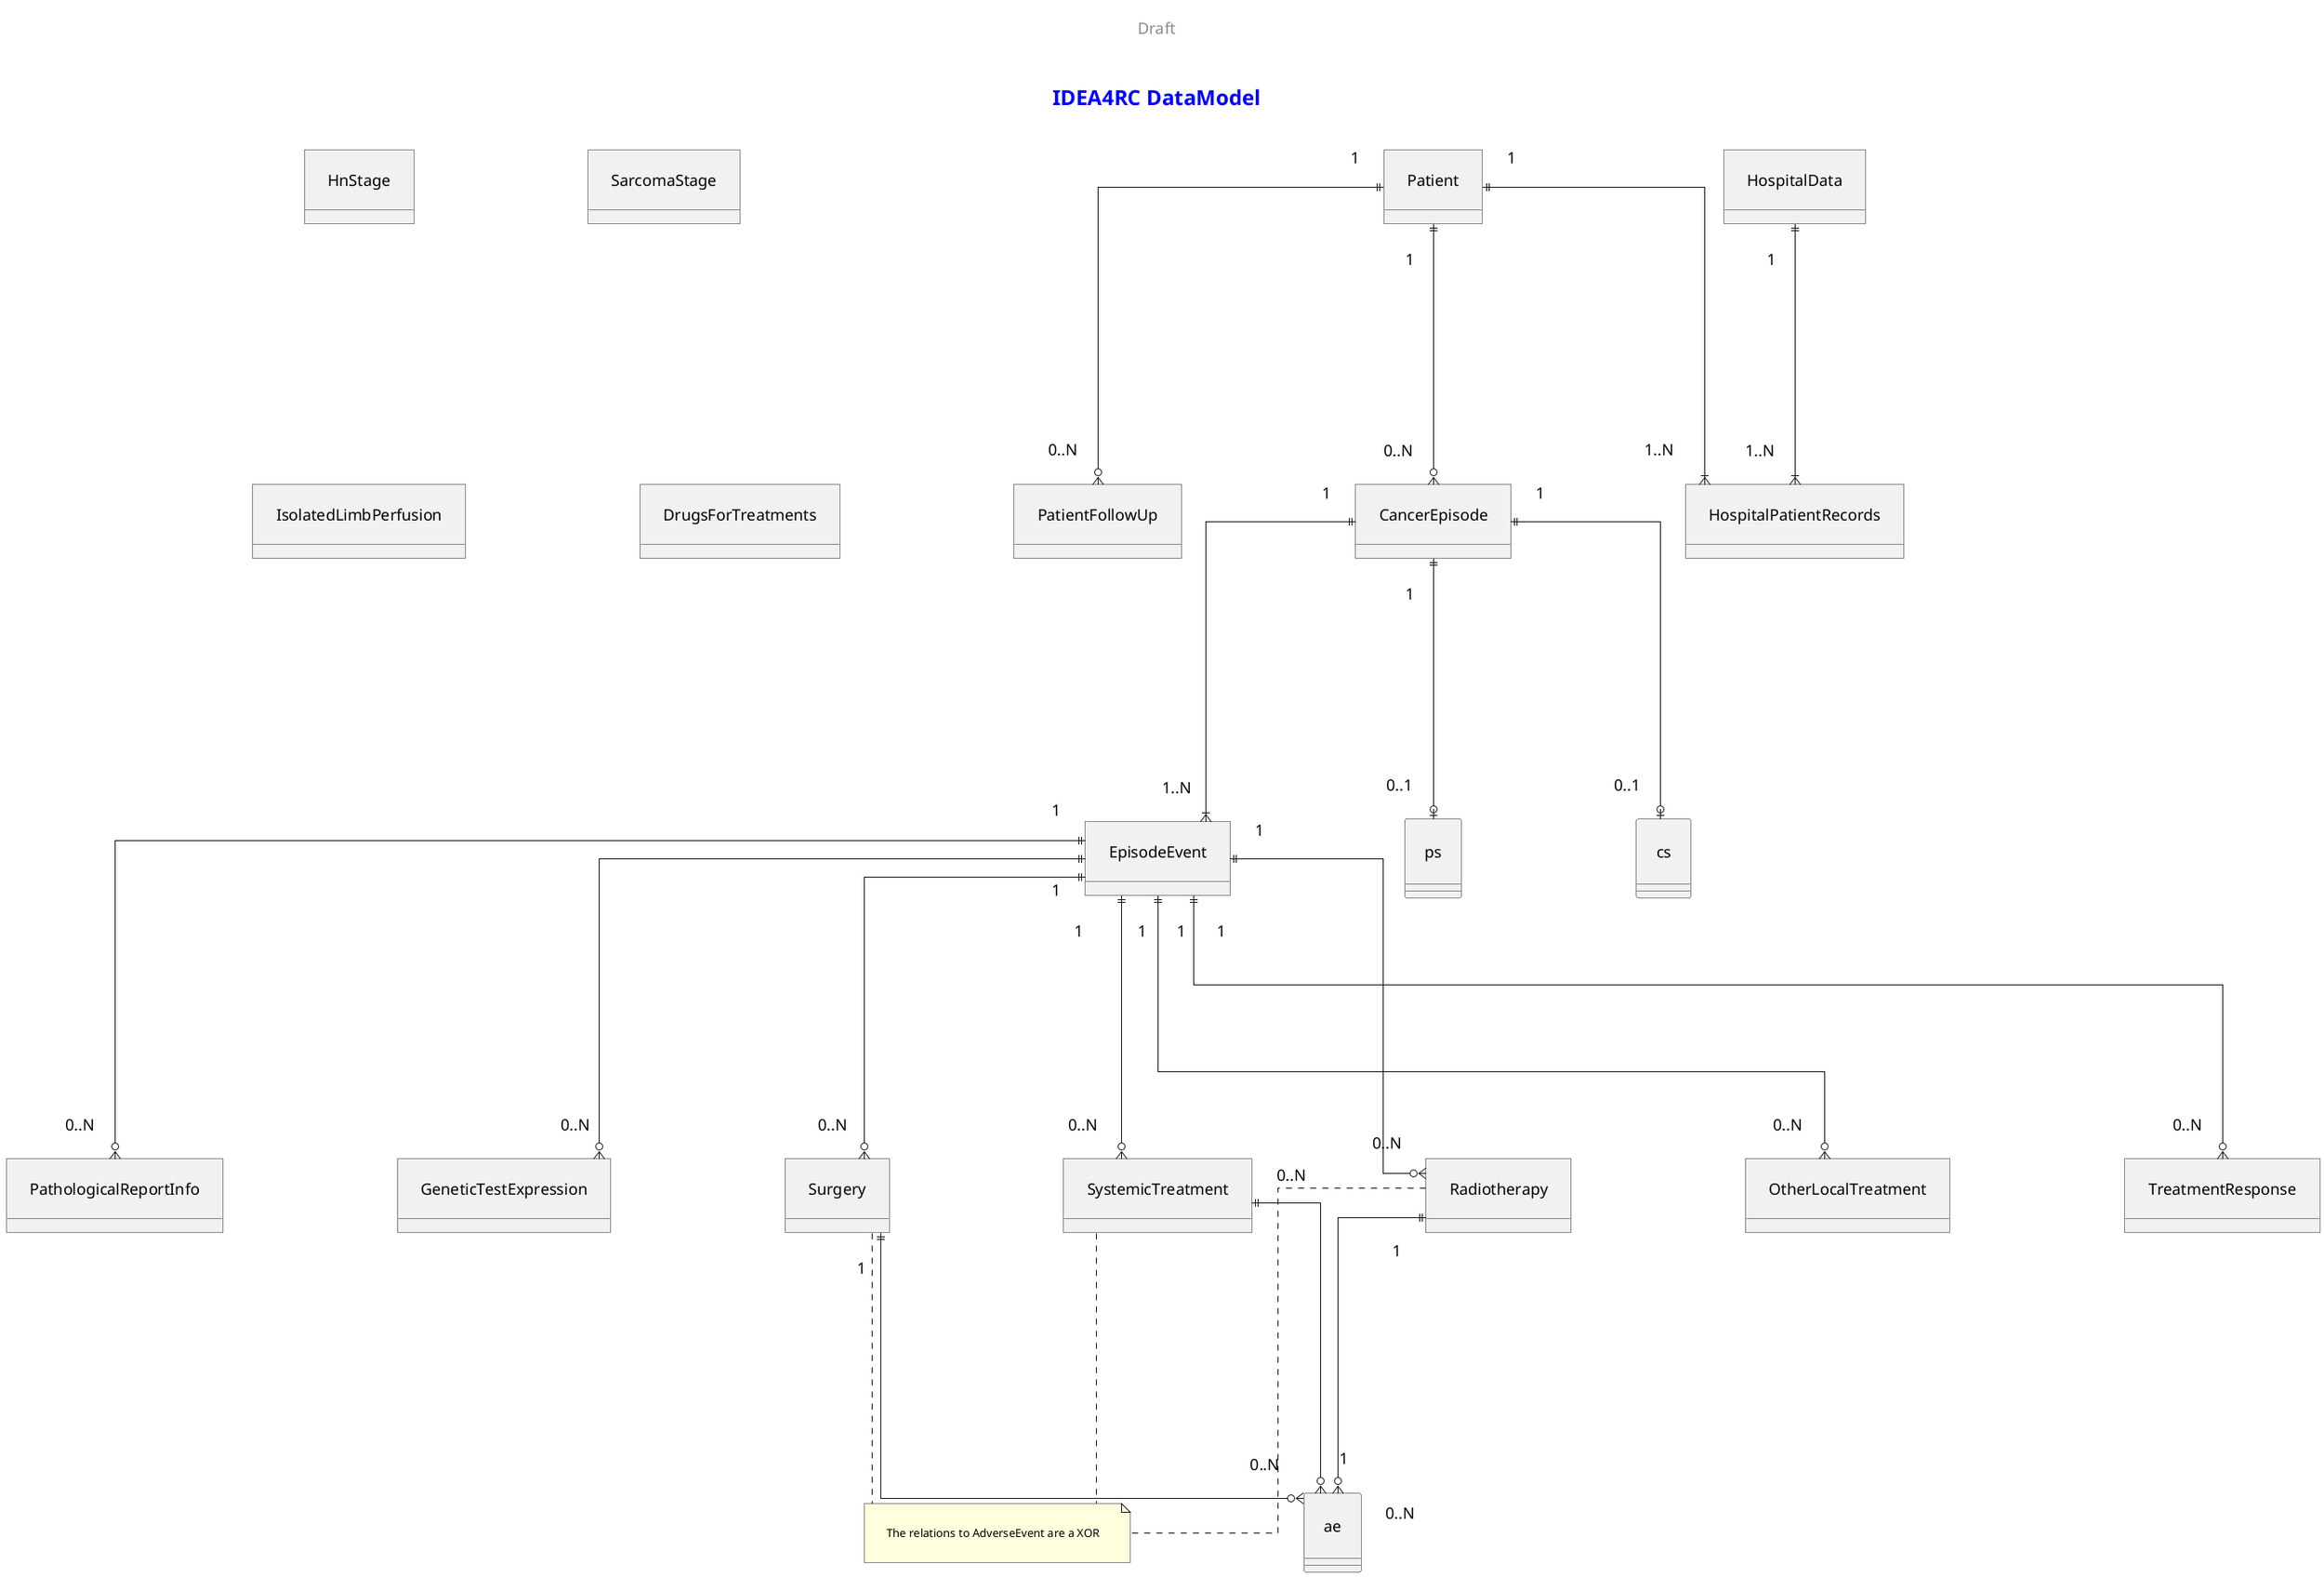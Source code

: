 @startuml

<style>
title {
  HorizontalAlignment right
  FontSize 24
  FontColor blue
}

header {
  HorizontalAlignment center
  FontSize 18
  ' FontColor purple
}

footer {
  HorizontalAlignment left
  FontSize 28
  FontColor red
}

legend {
  FontSize 15
  BackGroundColor yellow
  Margin 10
  Padding 5
}

caption {
  FontSize 32
}

arrow {
  FontSize 18
  Padding 90
  Margin 50
}

</style>

header Draft

title IDEA4RC DataModel

' hide the spot
hide circle

' avoid problems with angled crows feet
skinparam linetype ortho
skinparam padding 20
skinparam nodesep 200
skinparam ranksep 300

object "Patient" as p
object "PatientFollowUp" as pfu
object "HospitalData" as hd
object "HospitalPatientRecords" as hpr
object "CancerEpisode" as ce
object "EpisodeEvent" as ee
object "HnStage" as hs
object "SarcomaStage" as ss
object "PathologicalReportInfo" as pri
object "GeneticTestExpression" as gte
object "Surgery" as s
object "SystemicTreatment" as st
object "Radiotherapy" as r
object "OtherLocalTreatment" as olt
object "IsolatedLimbPerfusion" as ilp
object "DrugsForTreatments" as dft
object "TreatmentResponse" as tr
p "1" ||--|{ "1..N" hpr
hd "1" ||--|{ "1..N" hpr

p "1" ||--o{ "0..N" ce
p "1" ||--o{ "0..N" pfu

ce "1" ||--|{ "1..N" ee
ce "1" ||--o| "0..1" ps
ce "1" ||--o| "0..1" cs

ee "1" ||--o{ "0..N" r
ee "1" ||--o{ "0..N" s
ee "1" ||--o{ "0..N" st
ee "1" ||--o{ "0..N" olt
ee "1" ||--o{ "0..N" gte
ee "1" ||--o{ "0..N" tr
ee "1" ||--o{ "0..N" pri


note as N1
The relations to AdverseEvent are a XOR
end note

s "1" ||--o{ "0..N" ae
'note on link: XOR
st "0..N" ||--o{ "1" ae
'note on link: XOR
r "1" ||--o{ "0..N" ae
'note on link: XOR

s .. N1
st .. N1
r .. N1
@enduml